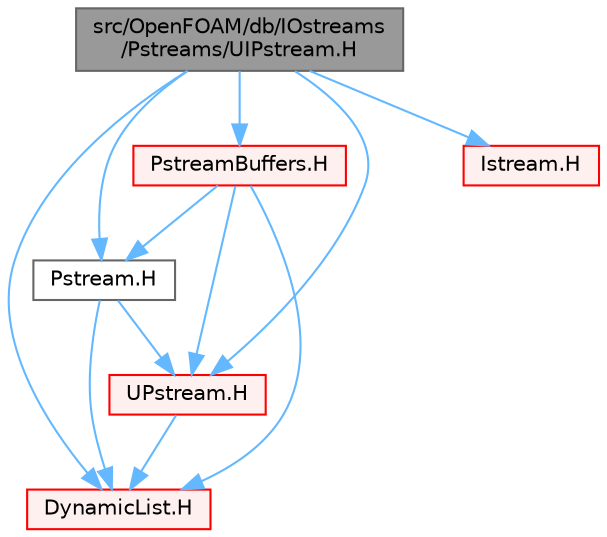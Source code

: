digraph "src/OpenFOAM/db/IOstreams/Pstreams/UIPstream.H"
{
 // LATEX_PDF_SIZE
  bgcolor="transparent";
  edge [fontname=Helvetica,fontsize=10,labelfontname=Helvetica,labelfontsize=10];
  node [fontname=Helvetica,fontsize=10,shape=box,height=0.2,width=0.4];
  Node1 [id="Node000001",label="src/OpenFOAM/db/IOstreams\l/Pstreams/UIPstream.H",height=0.2,width=0.4,color="gray40", fillcolor="grey60", style="filled", fontcolor="black",tooltip=" "];
  Node1 -> Node2 [id="edge1_Node000001_Node000002",color="steelblue1",style="solid",tooltip=" "];
  Node2 [id="Node000002",label="Pstream.H",height=0.2,width=0.4,color="grey40", fillcolor="white", style="filled",URL="$Pstream_8H.html",tooltip=" "];
  Node2 -> Node3 [id="edge2_Node000002_Node000003",color="steelblue1",style="solid",tooltip=" "];
  Node3 [id="Node000003",label="UPstream.H",height=0.2,width=0.4,color="red", fillcolor="#FFF0F0", style="filled",URL="$UPstream_8H.html",tooltip=" "];
  Node3 -> Node104 [id="edge3_Node000003_Node000104",color="steelblue1",style="solid",tooltip=" "];
  Node104 [id="Node000104",label="DynamicList.H",height=0.2,width=0.4,color="red", fillcolor="#FFF0F0", style="filled",URL="$DynamicList_8H.html",tooltip=" "];
  Node2 -> Node104 [id="edge4_Node000002_Node000104",color="steelblue1",style="solid",tooltip=" "];
  Node1 -> Node3 [id="edge5_Node000001_Node000003",color="steelblue1",style="solid",tooltip=" "];
  Node1 -> Node123 [id="edge6_Node000001_Node000123",color="steelblue1",style="solid",tooltip=" "];
  Node123 [id="Node000123",label="Istream.H",height=0.2,width=0.4,color="red", fillcolor="#FFF0F0", style="filled",URL="$Istream_8H.html",tooltip=" "];
  Node1 -> Node104 [id="edge7_Node000001_Node000104",color="steelblue1",style="solid",tooltip=" "];
  Node1 -> Node144 [id="edge8_Node000001_Node000144",color="steelblue1",style="solid",tooltip=" "];
  Node144 [id="Node000144",label="PstreamBuffers.H",height=0.2,width=0.4,color="red", fillcolor="#FFF0F0", style="filled",URL="$PstreamBuffers_8H.html",tooltip=" "];
  Node144 -> Node2 [id="edge9_Node000144_Node000002",color="steelblue1",style="solid",tooltip=" "];
  Node144 -> Node104 [id="edge10_Node000144_Node000104",color="steelblue1",style="solid",tooltip=" "];
  Node144 -> Node3 [id="edge11_Node000144_Node000003",color="steelblue1",style="solid",tooltip=" "];
}

